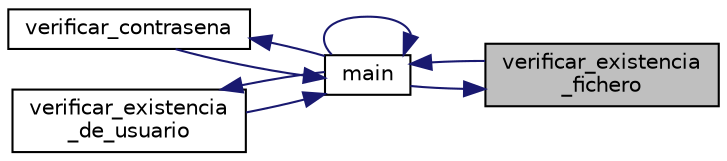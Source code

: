 digraph "verificar_existencia_fichero"
{
 // LATEX_PDF_SIZE
  edge [fontname="Helvetica",fontsize="10",labelfontname="Helvetica",labelfontsize="10"];
  node [fontname="Helvetica",fontsize="10",shape=record];
  rankdir="RL";
  Node1 [label="verificar_existencia\l_fichero",height=0.2,width=0.4,color="black", fillcolor="grey75", style="filled", fontcolor="black",tooltip="verificar_existencia_fichero"];
  Node1 -> Node2 [dir="back",color="midnightblue",fontsize="10",style="solid",fontname="Helvetica"];
  Node2 [label="main",height=0.2,width=0.4,color="black", fillcolor="white", style="filled",URL="$_l_o_g_i_n_01_c_09_09_8cpp.html#ae66f6b31b5ad750f1fe042a706a4e3d4",tooltip="main"];
  Node2 -> Node2 [dir="back",color="midnightblue",fontsize="10",style="solid",fontname="Helvetica"];
  Node2 -> Node3 [dir="back",color="midnightblue",fontsize="10",style="solid",fontname="Helvetica"];
  Node3 [label="verificar_contrasena",height=0.2,width=0.4,color="black", fillcolor="white", style="filled",URL="$_l_o_g_i_n_01_c_09_09_8cpp.html#a59d4925ed7ab663abaea69c2c37111d9",tooltip="verificar_contrasena"];
  Node3 -> Node2 [dir="back",color="midnightblue",fontsize="10",style="solid",fontname="Helvetica"];
  Node2 -> Node4 [dir="back",color="midnightblue",fontsize="10",style="solid",fontname="Helvetica"];
  Node4 [label="verificar_existencia\l_de_usuario",height=0.2,width=0.4,color="black", fillcolor="white", style="filled",URL="$_l_o_g_i_n_01_c_09_09_8cpp.html#a2cfb19675ebaa784ced8e4c63bcc61a8",tooltip="verificar_existencia_de_usuario"];
  Node4 -> Node2 [dir="back",color="midnightblue",fontsize="10",style="solid",fontname="Helvetica"];
  Node2 -> Node1 [dir="back",color="midnightblue",fontsize="10",style="solid",fontname="Helvetica"];
}
